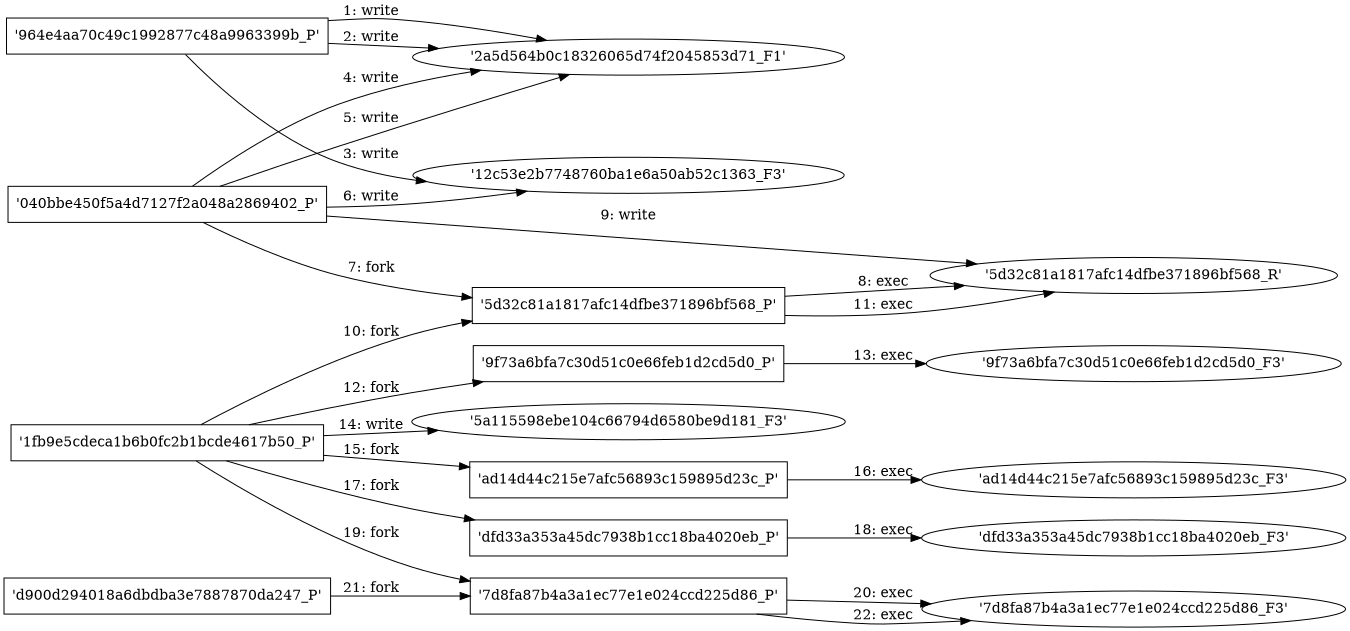 digraph "D:\Learning\Paper\apt\基于CTI的攻击预警\Dataset\攻击图\ASGfromALLCTI\New KONNI Campaign References North Korean Missile Capabilities.dot" {
rankdir="LR"
size="9"
fixedsize="false"
splines="true"
nodesep=0.3
ranksep=0
fontsize=10
overlap="scalexy"
engine= "neato"
	"'2a5d564b0c18326065d74f2045853d71_F1'" [node_type=file shape=ellipse]
	"'964e4aa70c49c1992877c48a9963399b_P'" [node_type=Process shape=box]
	"'964e4aa70c49c1992877c48a9963399b_P'" -> "'2a5d564b0c18326065d74f2045853d71_F1'" [label="1: write"]
	"'2a5d564b0c18326065d74f2045853d71_F1'" [node_type=file shape=ellipse]
	"'964e4aa70c49c1992877c48a9963399b_P'" [node_type=Process shape=box]
	"'964e4aa70c49c1992877c48a9963399b_P'" -> "'2a5d564b0c18326065d74f2045853d71_F1'" [label="2: write"]
	"'12c53e2b7748760ba1e6a50ab52c1363_F3'" [node_type=file shape=ellipse]
	"'964e4aa70c49c1992877c48a9963399b_P'" [node_type=Process shape=box]
	"'964e4aa70c49c1992877c48a9963399b_P'" -> "'12c53e2b7748760ba1e6a50ab52c1363_F3'" [label="3: write"]
	"'2a5d564b0c18326065d74f2045853d71_F1'" [node_type=file shape=ellipse]
	"'040bbe450f5a4d7127f2a048a2869402_P'" [node_type=Process shape=box]
	"'040bbe450f5a4d7127f2a048a2869402_P'" -> "'2a5d564b0c18326065d74f2045853d71_F1'" [label="4: write"]
	"'2a5d564b0c18326065d74f2045853d71_F1'" [node_type=file shape=ellipse]
	"'040bbe450f5a4d7127f2a048a2869402_P'" [node_type=Process shape=box]
	"'040bbe450f5a4d7127f2a048a2869402_P'" -> "'2a5d564b0c18326065d74f2045853d71_F1'" [label="5: write"]
	"'12c53e2b7748760ba1e6a50ab52c1363_F3'" [node_type=file shape=ellipse]
	"'040bbe450f5a4d7127f2a048a2869402_P'" [node_type=Process shape=box]
	"'040bbe450f5a4d7127f2a048a2869402_P'" -> "'12c53e2b7748760ba1e6a50ab52c1363_F3'" [label="6: write"]
	"'040bbe450f5a4d7127f2a048a2869402_P'" [node_type=Process shape=box]
	"'5d32c81a1817afc14dfbe371896bf568_P'" [node_type=Process shape=box]
	"'040bbe450f5a4d7127f2a048a2869402_P'" -> "'5d32c81a1817afc14dfbe371896bf568_P'" [label="7: fork"]
	"'5d32c81a1817afc14dfbe371896bf568_P'" [node_type=Process shape=box]
	"'5d32c81a1817afc14dfbe371896bf568_R'" [node_type=File shape=ellipse]
	"'5d32c81a1817afc14dfbe371896bf568_P'" -> "'5d32c81a1817afc14dfbe371896bf568_R'" [label="8: exec"]
	"'5d32c81a1817afc14dfbe371896bf568_R'" [node_type=registry shape=house]
	"'040bbe450f5a4d7127f2a048a2869402_P'" [node_type=Process shape=box]
	"'040bbe450f5a4d7127f2a048a2869402_P'" -> "'5d32c81a1817afc14dfbe371896bf568_R'" [label="9: write"]
	"'1fb9e5cdeca1b6b0fc2b1bcde4617b50_P'" [node_type=Process shape=box]
	"'5d32c81a1817afc14dfbe371896bf568_P'" [node_type=Process shape=box]
	"'1fb9e5cdeca1b6b0fc2b1bcde4617b50_P'" -> "'5d32c81a1817afc14dfbe371896bf568_P'" [label="10: fork"]
	"'5d32c81a1817afc14dfbe371896bf568_P'" [node_type=Process shape=box]
	"'5d32c81a1817afc14dfbe371896bf568_R'" [node_type=File shape=ellipse]
	"'5d32c81a1817afc14dfbe371896bf568_P'" -> "'5d32c81a1817afc14dfbe371896bf568_R'" [label="11: exec"]
	"'1fb9e5cdeca1b6b0fc2b1bcde4617b50_P'" [node_type=Process shape=box]
	"'9f73a6bfa7c30d51c0e66feb1d2cd5d0_P'" [node_type=Process shape=box]
	"'1fb9e5cdeca1b6b0fc2b1bcde4617b50_P'" -> "'9f73a6bfa7c30d51c0e66feb1d2cd5d0_P'" [label="12: fork"]
	"'9f73a6bfa7c30d51c0e66feb1d2cd5d0_P'" [node_type=Process shape=box]
	"'9f73a6bfa7c30d51c0e66feb1d2cd5d0_F3'" [node_type=File shape=ellipse]
	"'9f73a6bfa7c30d51c0e66feb1d2cd5d0_P'" -> "'9f73a6bfa7c30d51c0e66feb1d2cd5d0_F3'" [label="13: exec"]
	"'5a115598ebe104c66794d6580be9d181_F3'" [node_type=file shape=ellipse]
	"'1fb9e5cdeca1b6b0fc2b1bcde4617b50_P'" [node_type=Process shape=box]
	"'1fb9e5cdeca1b6b0fc2b1bcde4617b50_P'" -> "'5a115598ebe104c66794d6580be9d181_F3'" [label="14: write"]
	"'1fb9e5cdeca1b6b0fc2b1bcde4617b50_P'" [node_type=Process shape=box]
	"'ad14d44c215e7afc56893c159895d23c_P'" [node_type=Process shape=box]
	"'1fb9e5cdeca1b6b0fc2b1bcde4617b50_P'" -> "'ad14d44c215e7afc56893c159895d23c_P'" [label="15: fork"]
	"'ad14d44c215e7afc56893c159895d23c_P'" [node_type=Process shape=box]
	"'ad14d44c215e7afc56893c159895d23c_F3'" [node_type=File shape=ellipse]
	"'ad14d44c215e7afc56893c159895d23c_P'" -> "'ad14d44c215e7afc56893c159895d23c_F3'" [label="16: exec"]
	"'1fb9e5cdeca1b6b0fc2b1bcde4617b50_P'" [node_type=Process shape=box]
	"'dfd33a353a45dc7938b1cc18ba4020eb_P'" [node_type=Process shape=box]
	"'1fb9e5cdeca1b6b0fc2b1bcde4617b50_P'" -> "'dfd33a353a45dc7938b1cc18ba4020eb_P'" [label="17: fork"]
	"'dfd33a353a45dc7938b1cc18ba4020eb_P'" [node_type=Process shape=box]
	"'dfd33a353a45dc7938b1cc18ba4020eb_F3'" [node_type=File shape=ellipse]
	"'dfd33a353a45dc7938b1cc18ba4020eb_P'" -> "'dfd33a353a45dc7938b1cc18ba4020eb_F3'" [label="18: exec"]
	"'1fb9e5cdeca1b6b0fc2b1bcde4617b50_P'" [node_type=Process shape=box]
	"'7d8fa87b4a3a1ec77e1e024ccd225d86_P'" [node_type=Process shape=box]
	"'1fb9e5cdeca1b6b0fc2b1bcde4617b50_P'" -> "'7d8fa87b4a3a1ec77e1e024ccd225d86_P'" [label="19: fork"]
	"'7d8fa87b4a3a1ec77e1e024ccd225d86_P'" [node_type=Process shape=box]
	"'7d8fa87b4a3a1ec77e1e024ccd225d86_F3'" [node_type=File shape=ellipse]
	"'7d8fa87b4a3a1ec77e1e024ccd225d86_P'" -> "'7d8fa87b4a3a1ec77e1e024ccd225d86_F3'" [label="20: exec"]
	"'d900d294018a6dbdba3e7887870da247_P'" [node_type=Process shape=box]
	"'7d8fa87b4a3a1ec77e1e024ccd225d86_P'" [node_type=Process shape=box]
	"'d900d294018a6dbdba3e7887870da247_P'" -> "'7d8fa87b4a3a1ec77e1e024ccd225d86_P'" [label="21: fork"]
	"'7d8fa87b4a3a1ec77e1e024ccd225d86_P'" [node_type=Process shape=box]
	"'7d8fa87b4a3a1ec77e1e024ccd225d86_F3'" [node_type=File shape=ellipse]
	"'7d8fa87b4a3a1ec77e1e024ccd225d86_P'" -> "'7d8fa87b4a3a1ec77e1e024ccd225d86_F3'" [label="22: exec"]
}
